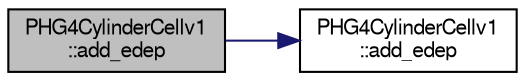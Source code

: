 digraph "PHG4CylinderCellv1::add_edep"
{
  bgcolor="transparent";
  edge [fontname="FreeSans",fontsize="10",labelfontname="FreeSans",labelfontsize="10"];
  node [fontname="FreeSans",fontsize="10",shape=record];
  rankdir="LR";
  Node1 [label="PHG4CylinderCellv1\l::add_edep",height=0.2,width=0.4,color="black", fillcolor="grey75", style="filled" fontcolor="black"];
  Node1 -> Node2 [color="midnightblue",fontsize="10",style="solid",fontname="FreeSans"];
  Node2 [label="PHG4CylinderCellv1\l::add_edep",height=0.2,width=0.4,color="black",URL="$dd/d2e/classPHG4CylinderCellv1.html#af5d255fd064ce547509331d0f26bdc33"];
}
